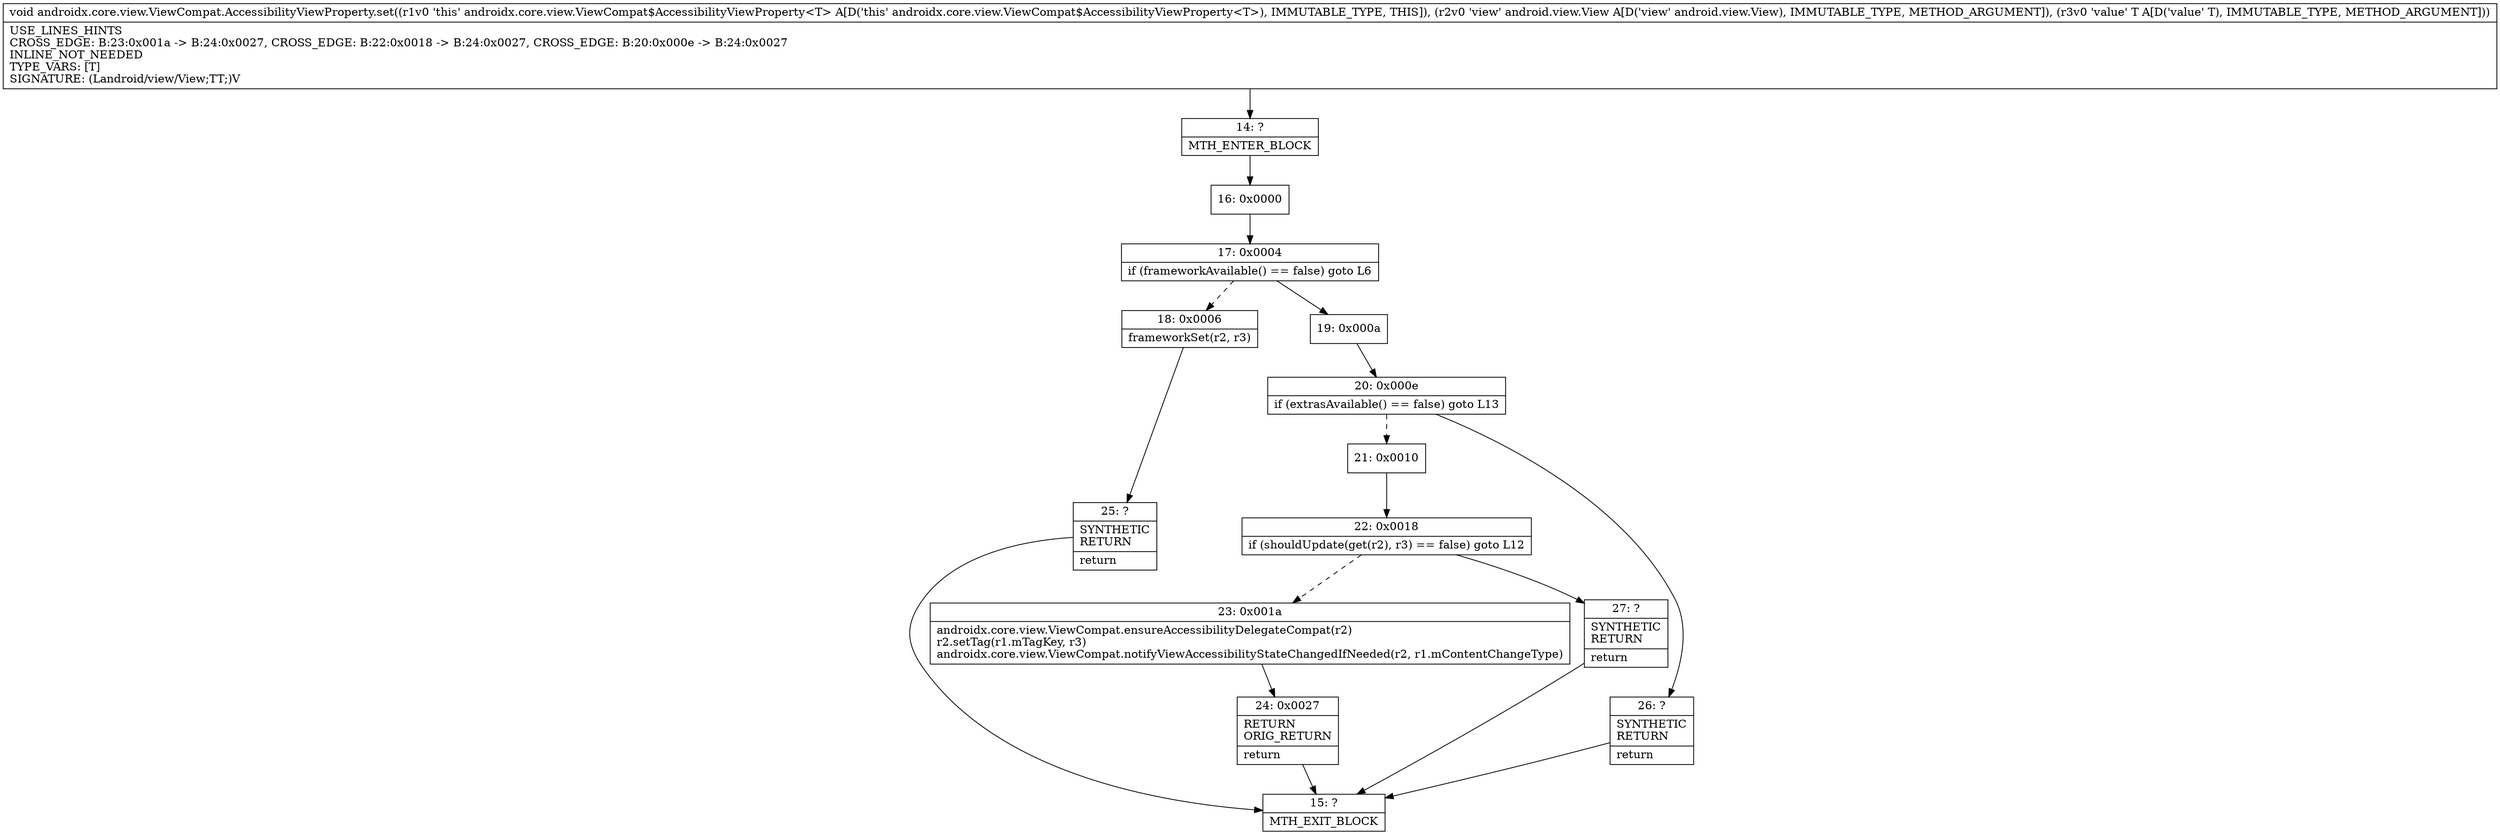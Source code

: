 digraph "CFG forandroidx.core.view.ViewCompat.AccessibilityViewProperty.set(Landroid\/view\/View;Ljava\/lang\/Object;)V" {
Node_14 [shape=record,label="{14\:\ ?|MTH_ENTER_BLOCK\l}"];
Node_16 [shape=record,label="{16\:\ 0x0000}"];
Node_17 [shape=record,label="{17\:\ 0x0004|if (frameworkAvailable() == false) goto L6\l}"];
Node_18 [shape=record,label="{18\:\ 0x0006|frameworkSet(r2, r3)\l}"];
Node_25 [shape=record,label="{25\:\ ?|SYNTHETIC\lRETURN\l|return\l}"];
Node_15 [shape=record,label="{15\:\ ?|MTH_EXIT_BLOCK\l}"];
Node_19 [shape=record,label="{19\:\ 0x000a}"];
Node_20 [shape=record,label="{20\:\ 0x000e|if (extrasAvailable() == false) goto L13\l}"];
Node_21 [shape=record,label="{21\:\ 0x0010}"];
Node_22 [shape=record,label="{22\:\ 0x0018|if (shouldUpdate(get(r2), r3) == false) goto L12\l}"];
Node_23 [shape=record,label="{23\:\ 0x001a|androidx.core.view.ViewCompat.ensureAccessibilityDelegateCompat(r2)\lr2.setTag(r1.mTagKey, r3)\landroidx.core.view.ViewCompat.notifyViewAccessibilityStateChangedIfNeeded(r2, r1.mContentChangeType)\l}"];
Node_24 [shape=record,label="{24\:\ 0x0027|RETURN\lORIG_RETURN\l|return\l}"];
Node_27 [shape=record,label="{27\:\ ?|SYNTHETIC\lRETURN\l|return\l}"];
Node_26 [shape=record,label="{26\:\ ?|SYNTHETIC\lRETURN\l|return\l}"];
MethodNode[shape=record,label="{void androidx.core.view.ViewCompat.AccessibilityViewProperty.set((r1v0 'this' androidx.core.view.ViewCompat$AccessibilityViewProperty\<T\> A[D('this' androidx.core.view.ViewCompat$AccessibilityViewProperty\<T\>), IMMUTABLE_TYPE, THIS]), (r2v0 'view' android.view.View A[D('view' android.view.View), IMMUTABLE_TYPE, METHOD_ARGUMENT]), (r3v0 'value' T A[D('value' T), IMMUTABLE_TYPE, METHOD_ARGUMENT]))  | USE_LINES_HINTS\lCROSS_EDGE: B:23:0x001a \-\> B:24:0x0027, CROSS_EDGE: B:22:0x0018 \-\> B:24:0x0027, CROSS_EDGE: B:20:0x000e \-\> B:24:0x0027\lINLINE_NOT_NEEDED\lTYPE_VARS: [T]\lSIGNATURE: (Landroid\/view\/View;TT;)V\l}"];
MethodNode -> Node_14;Node_14 -> Node_16;
Node_16 -> Node_17;
Node_17 -> Node_18[style=dashed];
Node_17 -> Node_19;
Node_18 -> Node_25;
Node_25 -> Node_15;
Node_19 -> Node_20;
Node_20 -> Node_21[style=dashed];
Node_20 -> Node_26;
Node_21 -> Node_22;
Node_22 -> Node_23[style=dashed];
Node_22 -> Node_27;
Node_23 -> Node_24;
Node_24 -> Node_15;
Node_27 -> Node_15;
Node_26 -> Node_15;
}

